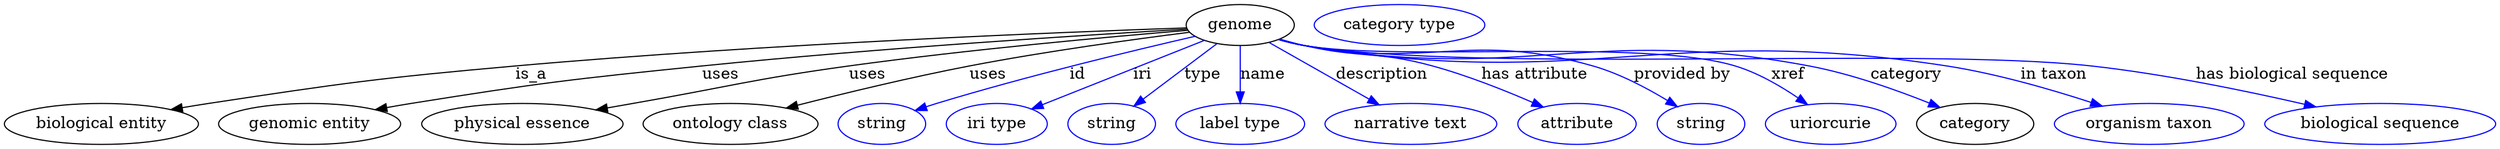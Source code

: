 digraph {
	graph [bb="0,0,2186.5,123"];
	node [label="\N"];
	genome	[height=0.5,
		label=genome,
		pos="1085.1,105",
		width=1.3179];
	"biological entity"	[height=0.5,
		pos="85.142,18",
		width=2.3651];
	genome -> "biological entity"	[label=is_a,
		lp="462.14,61.5",
		pos="e,146.24,30.57 1037.9,102.49 932.15,98.874 668.24,88.525 448.14,69 328.16,58.357 298.23,54.059 179.14,36 171.73,34.876 164.01,33.619 \
156.31,32.312"];
	"genomic entity"	[height=0.5,
		pos="268.14,18",
		width=2.2206];
	genome -> "genomic entity"	[label=uses,
		lp="628.64,61.5",
		pos="e,325.98,30.57 1038.4,101.39 953.43,96.466 768,84.839 612.14,69 498.45,57.446 469.98,54.062 357.14,36 350.36,34.914 343.3,33.704 \
336.26,32.444"];
	"physical essence"	[height=0.5,
		pos="454.14,18",
		width=2.4553];
	genome -> "physical essence"	[label=uses,
		lp="757.64,61.5",
		pos="e,518.84,30.353 1039.1,100.36 973.01,94.888 847.45,83.621 741.14,69 656.23,57.322 635.58,50.731 551.14,36 543.88,34.733 536.32,33.411 \
528.75,32.088"];
	"ontology class"	[height=0.5,
		pos="637.14,18",
		width=2.1304];
	genome -> "ontology class"	[label=uses,
		lp="863.64,61.5",
		pos="e,686.1,31.944 1040.6,98.641 992.68,92.59 914.2,81.888 847.14,69 795.69,59.112 737.81,45.113 695.87,34.442"];
	id	[color=blue,
		height=0.5,
		label=string,
		pos="770.14,18",
		width=1.0652];
	genome -> id	[color=blue,
		label=id,
		lp="942.14,61.5",
		pos="e,799.19,29.766 1045.5,95.088 993.05,83.041 898.01,60.259 818.14,36 815.05,35.062 811.87,34.046 808.68,32.993",
		style=solid];
	iri	[color=blue,
		height=0.5,
		label="iri type",
		pos="871.14,18",
		width=1.2277];
	genome -> iri	[color=blue,
		label=iri,
		lp="999.14,61.5",
		pos="e,901.81,31.18 1053.6,91.458 1015.8,76.452 952.48,51.307 911.27,34.938",
		style=solid];
	type	[color=blue,
		height=0.5,
		label=string,
		pos="972.14,18",
		width=1.0652];
	genome -> type	[color=blue,
		label=type,
		lp="1052.1,61.5",
		pos="e,991.7,33.71 1064.7,88.607 1046.5,74.96 1019.9,54.914 999.84,39.835",
		style=solid];
	name	[color=blue,
		height=0.5,
		label="label type",
		pos="1085.1,18",
		width=1.5707];
	genome -> name	[color=blue,
		label=name,
		lp="1105.1,61.5",
		pos="e,1085.1,36.175 1085.1,86.799 1085.1,75.163 1085.1,59.548 1085.1,46.237",
		style=solid];
	description	[color=blue,
		height=0.5,
		label="narrative text",
		pos="1235.1,18",
		width=2.0943];
	genome -> description	[color=blue,
		label=description,
		lp="1209.6,61.5",
		pos="e,1207.3,34.791 1110.6,89.581 1134.7,75.921 1171.2,55.256 1198.4,39.811",
		style=solid];
	"has attribute"	[color=blue,
		height=0.5,
		label=attribute,
		pos="1380.1,18",
		width=1.4443];
	genome -> "has attribute"	[color=blue,
		label="has attribute",
		lp="1344.1,61.5",
		pos="e,1350.5,32.925 1119.9,92.646 1126.9,90.59 1134.2,88.596 1141.1,87 1190.7,75.587 1205.1,82.46 1254.1,69 1284.1,60.779 1316.7,47.745 \
1341.2,37.046",
		style=solid];
	"provided by"	[color=blue,
		height=0.5,
		label=string,
		pos="1488.1,18",
		width=1.0652];
	genome -> "provided by"	[color=blue,
		label="provided by",
		lp="1472.6,61.5",
		pos="e,1467.5,33.446 1119.2,92.338 1126.4,90.256 1133.9,88.329 1141.1,87 1252.4,66.434 1286.4,100.5 1395.1,69 1417.8,62.44 1441.1,49.855 \
1458.8,38.953",
		style=solid];
	xref	[color=blue,
		height=0.5,
		label=uriorcurie,
		pos="1602.1,18",
		width=1.5887];
	genome -> xref	[color=blue,
		label=xref,
		lp="1565.6,61.5",
		pos="e,1582,35.05 1118.9,92.295 1126.1,90.188 1133.8,88.263 1141.1,87 1224,72.677 1438.7,93.441 1519.1,69 1538.7,63.074 1558.3,51.55 \
1573.6,41.059",
		style=solid];
	category	[height=0.5,
		pos="1729.1,18",
		width=1.4263];
	genome -> category	[color=blue,
		label=category,
		lp="1668.6,61.5",
		pos="e,1698.5,32.521 1118.9,92.256 1126.1,90.152 1133.8,88.238 1141.1,87 1335.4,54.115 1390.5,105.51 1584.1,69 1620.7,62.108 1660.5,47.847 \
1689.2,36.313",
		style=solid];
	"in taxon"	[color=blue,
		height=0.5,
		label="organism taxon",
		pos="1882.1,18",
		width=2.3109];
	genome -> "in taxon"	[color=blue,
		label="in taxon",
		lp="1798.1,61.5",
		pos="e,1840.7,33.727 1118.9,92.208 1126.1,90.107 1133.8,88.206 1141.1,87 1388.2,46.288 1456.7,107.13 1704.1,69 1747.8,62.275 1795.9,48.339 \
1831.1,36.884",
		style=solid];
	"has biological sequence"	[color=blue,
		height=0.5,
		label="biological sequence",
		pos="2085.1,18",
		width=2.8164];
	genome -> "has biological sequence"	[color=blue,
		label="has biological sequence",
		lp="2007.6,61.5",
		pos="e,2028.6,32.978 1118.9,92.175 1126.1,90.076 1133.8,88.185 1141.1,87 1292.6,62.501 1678.7,85.872 1831.1,69 1895.4,61.886 1967.7,46.97 \
2018.7,35.272",
		style=solid];
	"named thing_category"	[color=blue,
		height=0.5,
		label="category type",
		pos="1225.1,105",
		width=2.0762];
}
